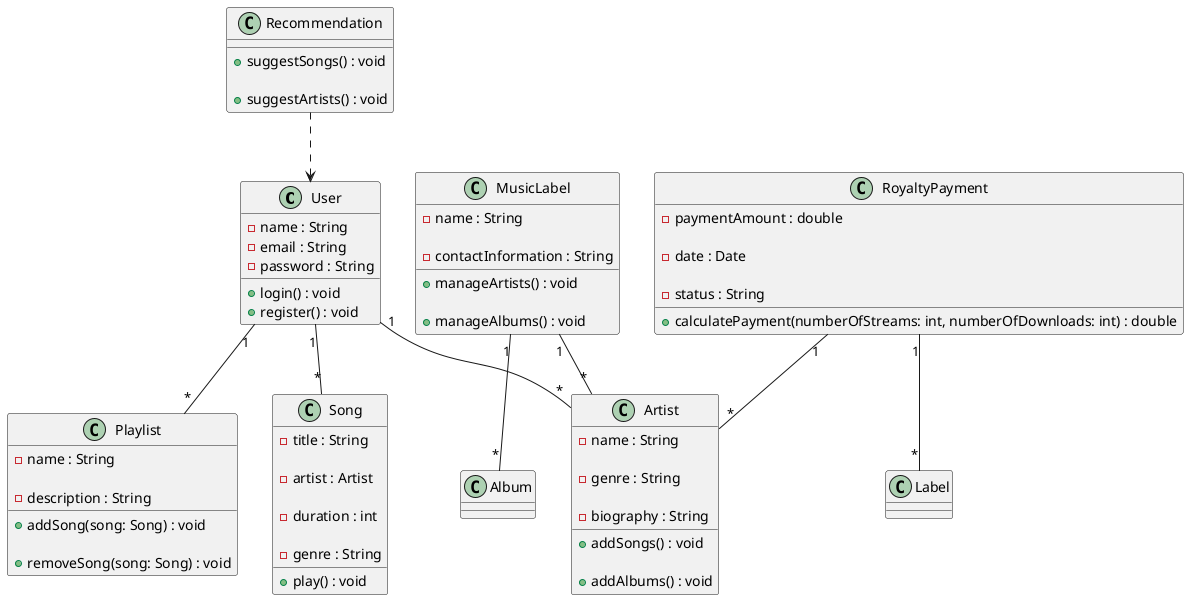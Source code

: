 @startuml
class User {
  - name : String
  - email : String
  - password : String
  + login() : void
  + register() : void
}

class MusicLabel {

  - name : String

  - contactInformation : String

  + manageArtists() : void

  + manageAlbums() : void

}

class Song {

  - title : String

  - artist : Artist

  - duration : int

  - genre : String

  + play() : void

}

class Playlist {

  - name : String

  - description : String

  + addSong(song: Song) : void

  + removeSong(song: Song) : void

}

class Artist {

  - name : String

  - genre : String

  - biography : String

  + addSongs() : void

  + addAlbums() : void

}

class RoyaltyPayment {

  - paymentAmount : double

  - date : Date

  - status : String

  + calculatePayment(numberOfStreams: int, numberOfDownloads: int) : double

}

class Recommendation {

  + suggestSongs() : void

  + suggestArtists() : void

}

User "1" -- "*" Song
User "1" -- "*" Playlist
User "1" -- "*" Artist
MusicLabel "1" -- "*" Artist
MusicLabel "1" -- "*" Album
RoyaltyPayment "1" -- "*" Label
RoyaltyPayment "1" -- "*" Artist
Recommendation ..> User

@enduml